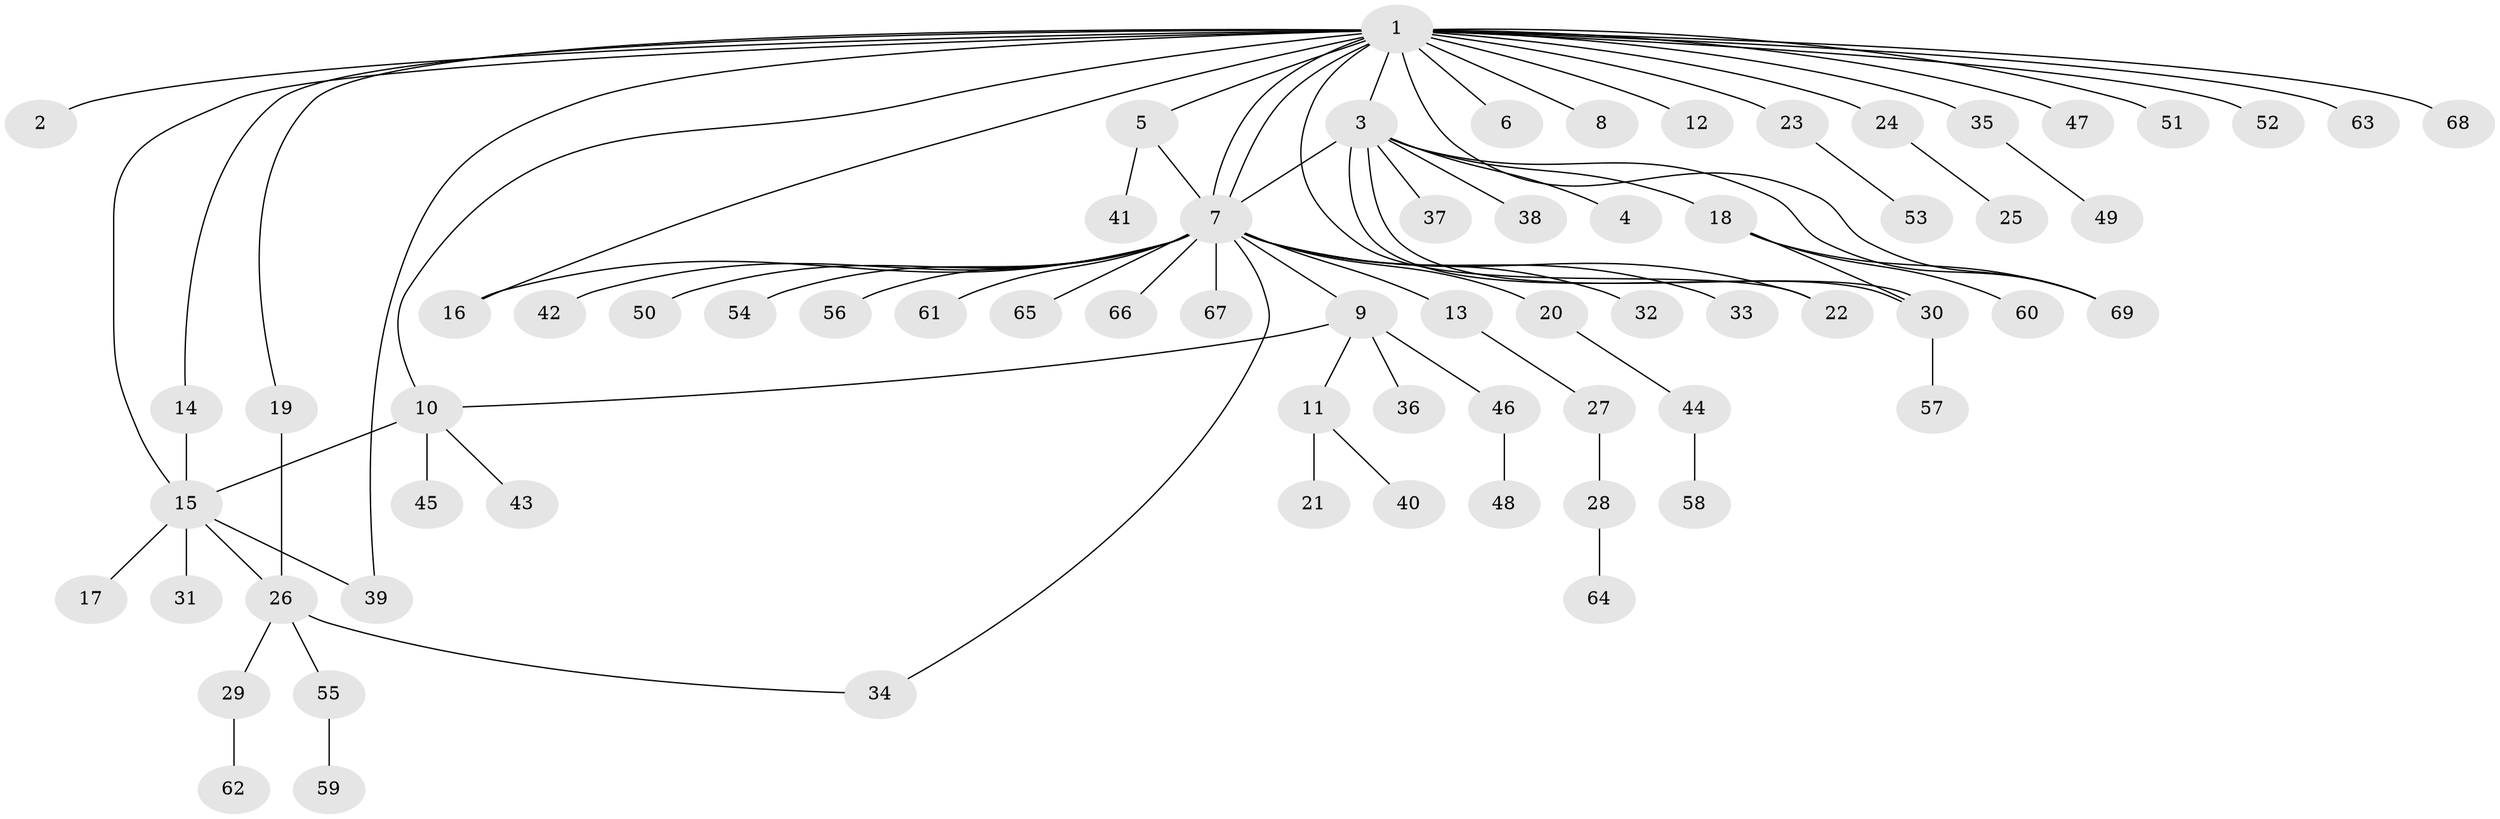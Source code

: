// coarse degree distribution, {21: 0.022727272727272728, 1: 0.6136363636363636, 5: 0.045454545454545456, 2: 0.1590909090909091, 18: 0.022727272727272728, 4: 0.045454545454545456, 3: 0.09090909090909091}
// Generated by graph-tools (version 1.1) at 2025/50/03/04/25 22:50:20]
// undirected, 69 vertices, 83 edges
graph export_dot {
  node [color=gray90,style=filled];
  1;
  2;
  3;
  4;
  5;
  6;
  7;
  8;
  9;
  10;
  11;
  12;
  13;
  14;
  15;
  16;
  17;
  18;
  19;
  20;
  21;
  22;
  23;
  24;
  25;
  26;
  27;
  28;
  29;
  30;
  31;
  32;
  33;
  34;
  35;
  36;
  37;
  38;
  39;
  40;
  41;
  42;
  43;
  44;
  45;
  46;
  47;
  48;
  49;
  50;
  51;
  52;
  53;
  54;
  55;
  56;
  57;
  58;
  59;
  60;
  61;
  62;
  63;
  64;
  65;
  66;
  67;
  68;
  69;
  1 -- 2;
  1 -- 3;
  1 -- 5;
  1 -- 6;
  1 -- 7;
  1 -- 7;
  1 -- 8;
  1 -- 10;
  1 -- 12;
  1 -- 14;
  1 -- 15;
  1 -- 16;
  1 -- 19;
  1 -- 22;
  1 -- 23;
  1 -- 24;
  1 -- 35;
  1 -- 39;
  1 -- 47;
  1 -- 51;
  1 -- 52;
  1 -- 63;
  1 -- 68;
  1 -- 69;
  3 -- 4;
  3 -- 7;
  3 -- 18;
  3 -- 30;
  3 -- 30;
  3 -- 37;
  3 -- 38;
  3 -- 69;
  5 -- 7;
  5 -- 41;
  7 -- 9;
  7 -- 13;
  7 -- 16;
  7 -- 20;
  7 -- 22;
  7 -- 32;
  7 -- 33;
  7 -- 34;
  7 -- 42;
  7 -- 50;
  7 -- 54;
  7 -- 56;
  7 -- 61;
  7 -- 65;
  7 -- 66;
  7 -- 67;
  9 -- 10;
  9 -- 11;
  9 -- 36;
  9 -- 46;
  10 -- 15;
  10 -- 43;
  10 -- 45;
  11 -- 21;
  11 -- 40;
  13 -- 27;
  14 -- 15;
  15 -- 17;
  15 -- 26;
  15 -- 31;
  15 -- 39;
  18 -- 30;
  18 -- 60;
  18 -- 69;
  19 -- 26;
  20 -- 44;
  23 -- 53;
  24 -- 25;
  26 -- 29;
  26 -- 34;
  26 -- 55;
  27 -- 28;
  28 -- 64;
  29 -- 62;
  30 -- 57;
  35 -- 49;
  44 -- 58;
  46 -- 48;
  55 -- 59;
}
